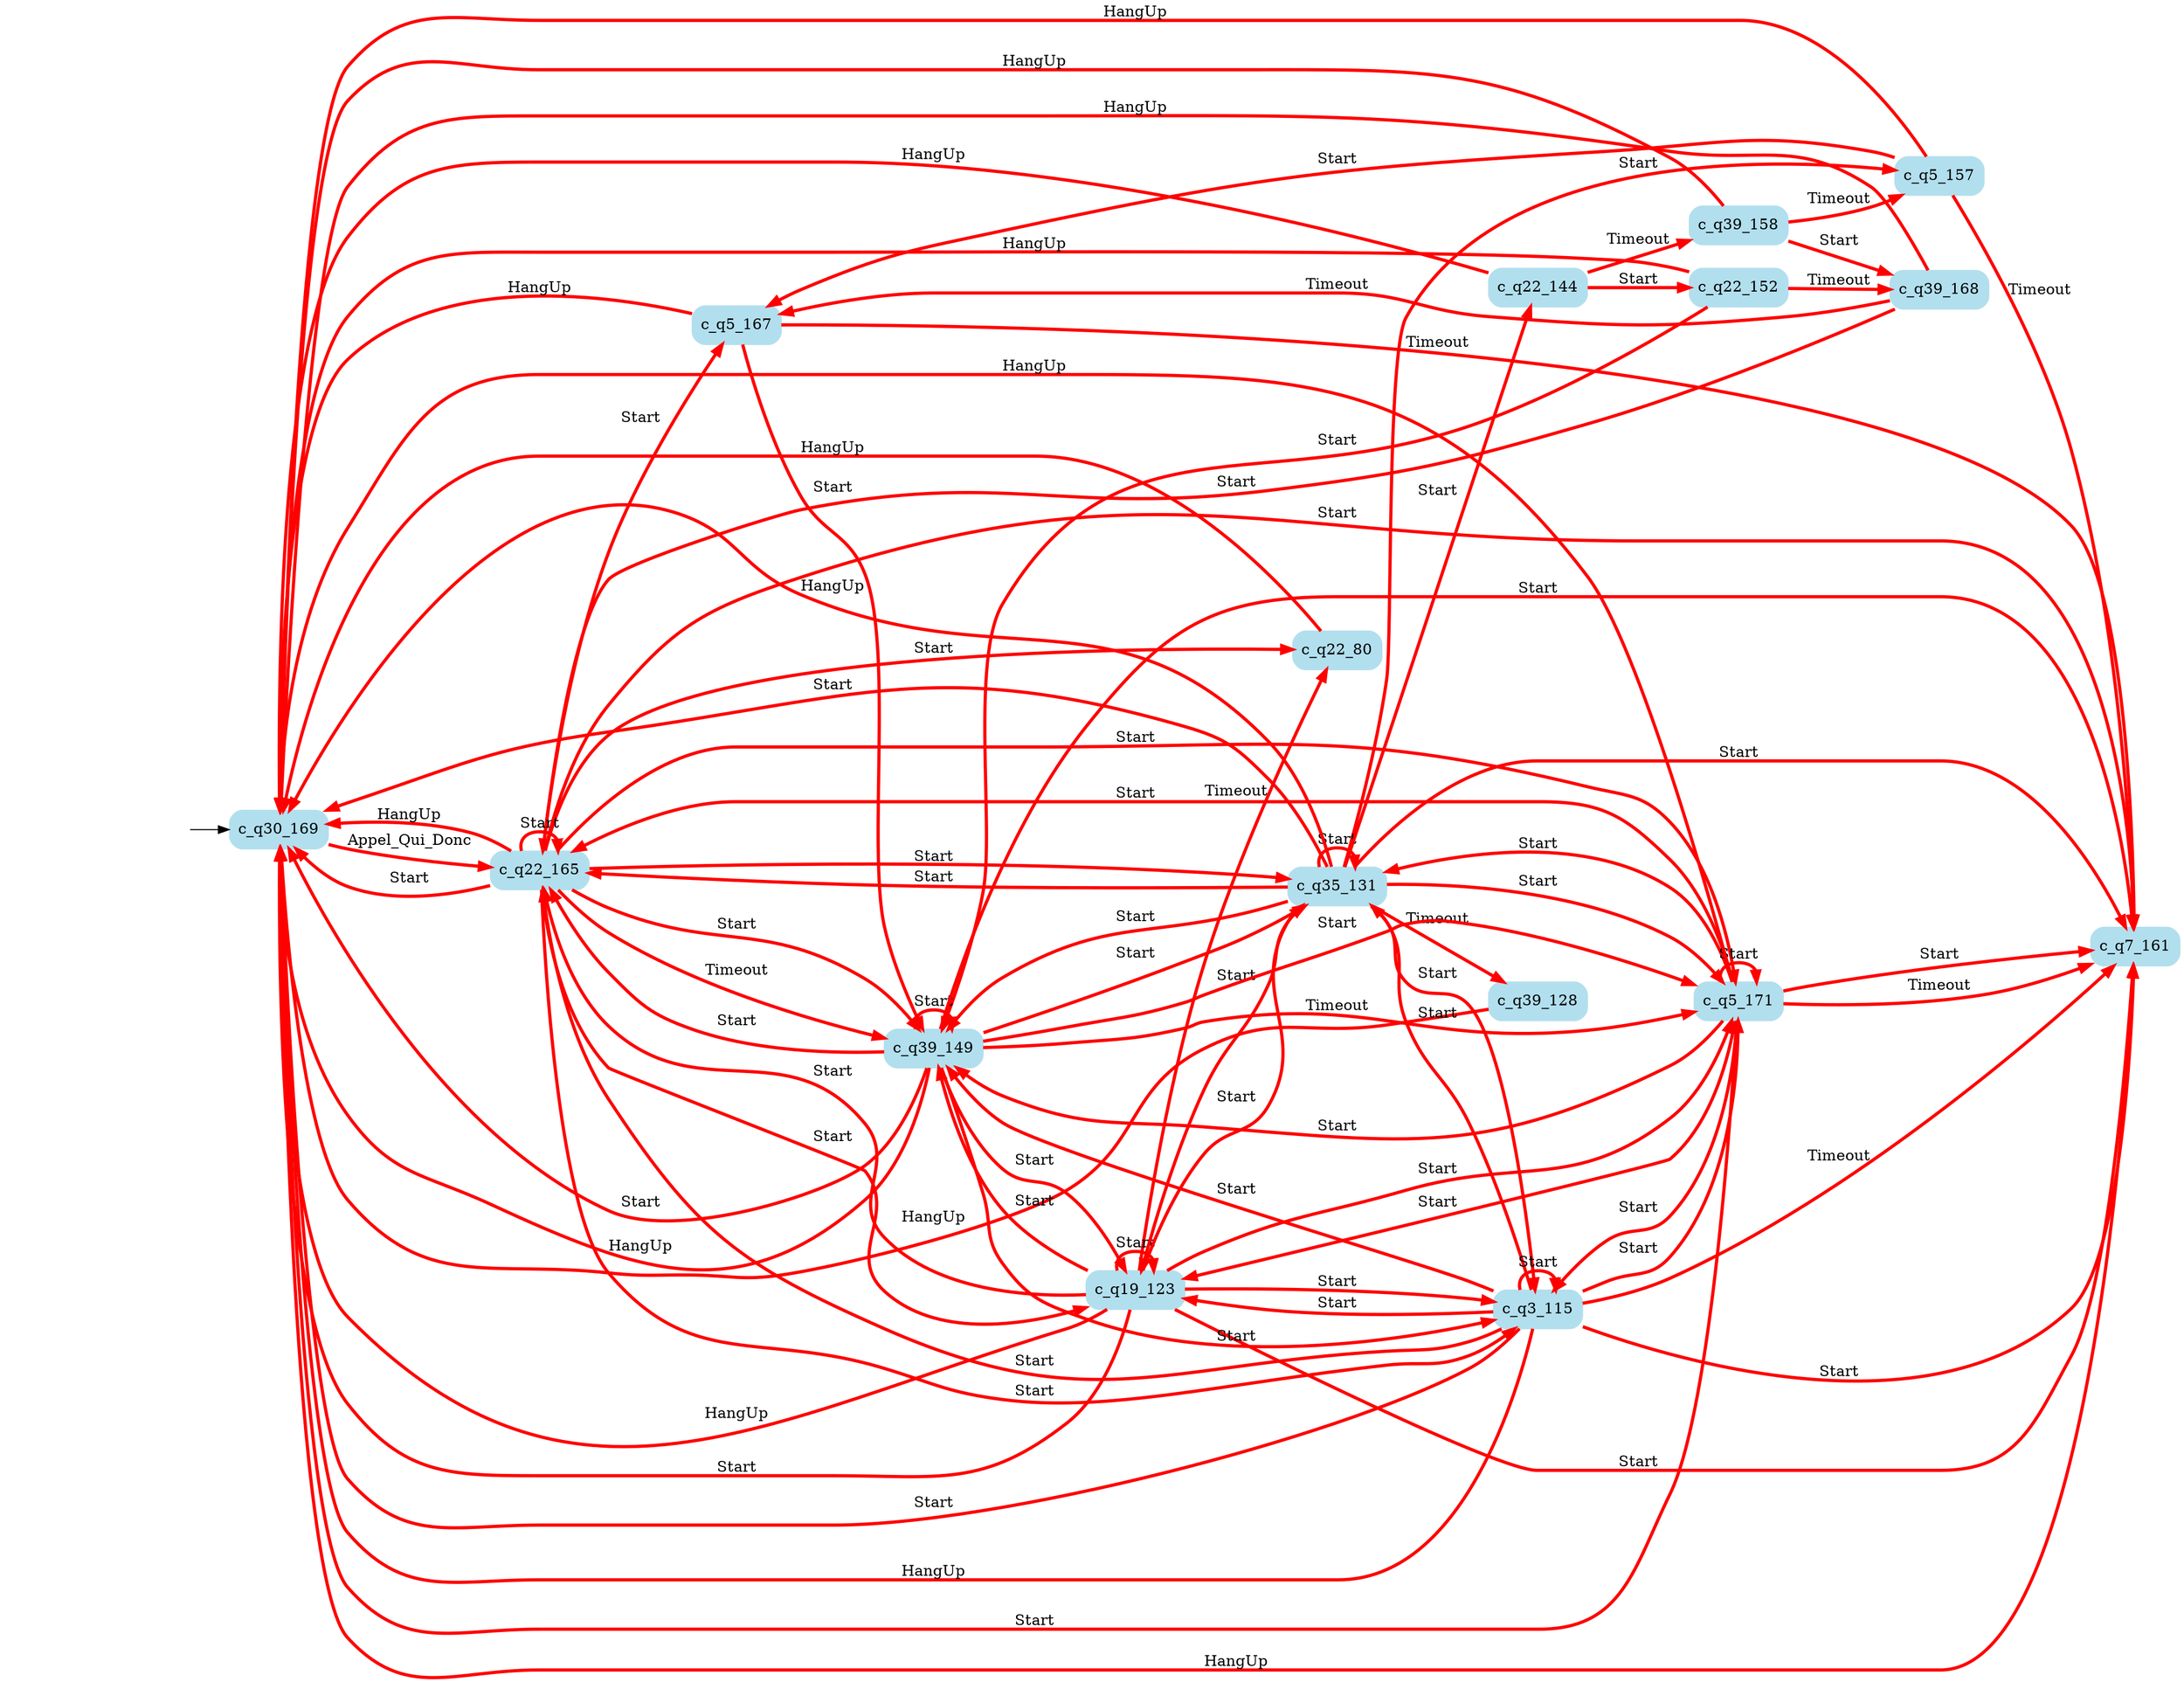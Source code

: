digraph G {

	rankdir = LR;

	start_c_q30_169[style=invisible];

	node[shape=box, style="rounded, filled", color=lightblue2];

	c_q5_157[label="c_q5_157"];
	c_q5_167[label="c_q5_167"];
	c_q22_80[label="c_q22_80"];
	c_q39_128[label="c_q39_128"];
	c_q39_158[label="c_q39_158"];
	c_q19_123[label="c_q19_123"];
	c_q39_168[label="c_q39_168"];
	c_q35_131[label="c_q35_131"];
	c_q3_115[label="c_q3_115"];
	c_q22_152[label="c_q22_152"];
	c_q22_165[label="c_q22_165"];
	c_q39_149[label="c_q39_149"];
	c_q22_144[label="c_q22_144"];
	c_q5_171[label="c_q5_171"];
	c_q7_161[label="c_q7_161"];
	c_q30_169[label="c_q30_169"];

	start_c_q30_169 -> c_q30_169;
	c_q30_169 -> c_q22_165[label="Appel_Qui_Donc", penwidth=3, color=red];
	c_q3_115 -> c_q3_115[label="Start", penwidth=3, color=red];
	c_q3_115 -> c_q5_171[label="Start", penwidth=3, color=red];
	c_q3_115 -> c_q7_161[label="Start", penwidth=3, color=red];
	c_q3_115 -> c_q7_161[label="Timeout", penwidth=3, color=red];
	c_q3_115 -> c_q19_123[label="Start", penwidth=3, color=red];
	c_q3_115 -> c_q22_165[label="Start", penwidth=3, color=red];
	c_q3_115 -> c_q30_169[label="Start", penwidth=3, color=red];
	c_q3_115 -> c_q30_169[label="HangUp", penwidth=3, color=red];
	c_q3_115 -> c_q35_131[label="Start", penwidth=3, color=red];
	c_q3_115 -> c_q39_149[label="Start", penwidth=3, color=red];
	c_q5_157 -> c_q5_167[label="Start", penwidth=3, color=red];
	c_q5_171 -> c_q3_115[label="Start", penwidth=3, color=red];
	c_q5_171 -> c_q7_161[label="Start", penwidth=3, color=red];
	c_q5_157 -> c_q7_161[label="Timeout", penwidth=3, color=red];
	c_q5_171 -> c_q19_123[label="Start", penwidth=3, color=red];
	c_q5_171 -> c_q22_165[label="Start", penwidth=3, color=red];
	c_q5_171 -> c_q30_169[label="Start", penwidth=3, color=red];
	c_q5_157 -> c_q30_169[label="HangUp", penwidth=3, color=red];
	c_q5_171 -> c_q35_131[label="Start", penwidth=3, color=red];
	c_q5_171 -> c_q39_149[label="Start", penwidth=3, color=red];
	c_q7_161 -> c_q30_169[label="HangUp", penwidth=3, color=red];
	c_q19_123 -> c_q19_123[label="Start", penwidth=3, color=red];
	c_q19_123 -> c_q3_115[label="Start", penwidth=3, color=red];
	c_q19_123 -> c_q5_171[label="Start", penwidth=3, color=red];
	c_q19_123 -> c_q7_161[label="Start", penwidth=3, color=red];
	c_q19_123 -> c_q22_165[label="Start", penwidth=3, color=red];
	c_q19_123 -> c_q22_80[label="Timeout", penwidth=3, color=red];
	c_q19_123 -> c_q30_169[label="Start", penwidth=3, color=red];
	c_q19_123 -> c_q30_169[label="HangUp", penwidth=3, color=red];
	c_q19_123 -> c_q35_131[label="Start", penwidth=3, color=red];
	c_q19_123 -> c_q39_149[label="Start", penwidth=3, color=red];
	c_q22_165 -> c_q22_80[label="Start", penwidth=3, color=red];
	c_q22_165 -> c_q22_165[label="Start", penwidth=3, color=red];
	c_q22_165 -> c_q3_115[label="Start", penwidth=3, color=red];
	c_q22_165 -> c_q5_167[label="Start", penwidth=3, color=red];
	c_q22_165 -> c_q5_171[label="Start", penwidth=3, color=red];
	c_q22_165 -> c_q7_161[label="Start", penwidth=3, color=red];
	c_q22_165 -> c_q19_123[label="Start", penwidth=3, color=red];
	c_q22_165 -> c_q30_169[label="Start", penwidth=3, color=red];
	c_q22_80 -> c_q30_169[label="HangUp", penwidth=3, color=red];
	c_q22_165 -> c_q35_131[label="Start", penwidth=3, color=red];
	c_q22_165 -> c_q39_149[label="Start", penwidth=3, color=red];
	c_q22_165 -> c_q39_149[label="Timeout", penwidth=3, color=red];
	c_q35_131 -> c_q35_131[label="Start", penwidth=3, color=red];
	c_q35_131 -> c_q3_115[label="Start", penwidth=3, color=red];
	c_q35_131 -> c_q5_157[label="Start", penwidth=3, color=red];
	c_q35_131 -> c_q5_171[label="Start", penwidth=3, color=red];
	c_q35_131 -> c_q7_161[label="Start", penwidth=3, color=red];
	c_q35_131 -> c_q19_123[label="Start", penwidth=3, color=red];
	c_q35_131 -> c_q22_144[label="Start", penwidth=3, color=red];
	c_q35_131 -> c_q22_165[label="Start", penwidth=3, color=red];
	c_q35_131 -> c_q30_169[label="Start", penwidth=3, color=red];
	c_q35_131 -> c_q30_169[label="HangUp", penwidth=3, color=red];
	c_q35_131 -> c_q39_149[label="Start", penwidth=3, color=red];
	c_q35_131 -> c_q39_128[label="Timeout", penwidth=3, color=red];
	c_q39_149 -> c_q39_149[label="Start", penwidth=3, color=red];
	c_q39_149 -> c_q3_115[label="Start", penwidth=3, color=red];
	c_q39_149 -> c_q5_171[label="Start", penwidth=3, color=red];
	c_q39_149 -> c_q5_171[label="Timeout", penwidth=3, color=red];
	c_q39_149 -> c_q7_161[label="Start", penwidth=3, color=red];
	c_q39_149 -> c_q19_123[label="Start", penwidth=3, color=red];
	c_q39_149 -> c_q22_165[label="Start", penwidth=3, color=red];
	c_q39_149 -> c_q30_169[label="Start", penwidth=3, color=red];
	c_q39_128 -> c_q30_169[label="HangUp", penwidth=3, color=red];
	c_q39_149 -> c_q35_131[label="Start", penwidth=3, color=red];
	c_q22_165 -> c_q30_169[label="HangUp", penwidth=3, color=red];
	c_q5_167 -> c_q39_149[label="Start", penwidth=3, color=red];
	c_q5_167 -> c_q7_161[label="Timeout", penwidth=3, color=red];
	c_q5_167 -> c_q30_169[label="HangUp", penwidth=3, color=red];
	c_q22_144 -> c_q22_152[label="Start", penwidth=3, color=red];
	c_q22_144 -> c_q39_158[label="Timeout", penwidth=3, color=red];
	c_q22_144 -> c_q30_169[label="HangUp", penwidth=3, color=red];
	c_q39_149 -> c_q30_169[label="HangUp", penwidth=3, color=red];
	c_q22_152 -> c_q39_149[label="Start", penwidth=3, color=red];
	c_q22_152 -> c_q39_168[label="Timeout", penwidth=3, color=red];
	c_q22_152 -> c_q30_169[label="HangUp", penwidth=3, color=red];
	c_q39_158 -> c_q39_168[label="Start", penwidth=3, color=red];
	c_q39_158 -> c_q5_157[label="Timeout", penwidth=3, color=red];
	c_q39_158 -> c_q30_169[label="HangUp", penwidth=3, color=red];
	c_q5_171 -> c_q7_161[label="Timeout", penwidth=3, color=red];
	c_q5_171 -> c_q30_169[label="HangUp", penwidth=3, color=red];
	c_q39_168 -> c_q22_165[label="Start", penwidth=3, color=red];
	c_q39_168 -> c_q5_167[label="Timeout", penwidth=3, color=red];
	c_q39_168 -> c_q30_169[label="HangUp", penwidth=3, color=red];
	c_q5_171 -> c_q5_171[label="Start", penwidth=3, color=red];

}